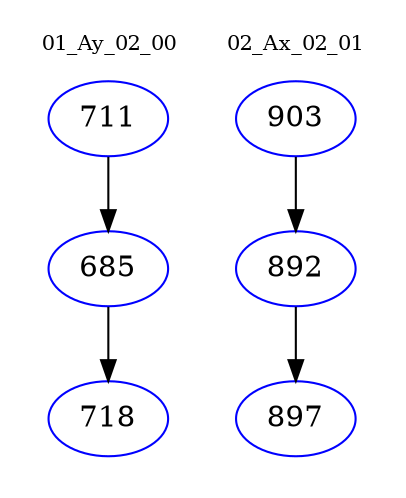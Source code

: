 digraph{
subgraph cluster_0 {
color = white
label = "01_Ay_02_00";
fontsize=10;
T0_711 [label="711", color="blue"]
T0_711 -> T0_685 [color="black"]
T0_685 [label="685", color="blue"]
T0_685 -> T0_718 [color="black"]
T0_718 [label="718", color="blue"]
}
subgraph cluster_1 {
color = white
label = "02_Ax_02_01";
fontsize=10;
T1_903 [label="903", color="blue"]
T1_903 -> T1_892 [color="black"]
T1_892 [label="892", color="blue"]
T1_892 -> T1_897 [color="black"]
T1_897 [label="897", color="blue"]
}
}
